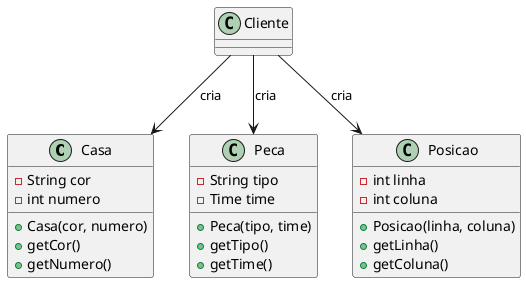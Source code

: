 @startuml TabuleiroSemFlyweight

class Casa {
    -String cor
    -int numero
    +Casa(cor, numero)
    +getCor()
    +getNumero()
}

class Peca {
    -String tipo
    -Time time
    +Peca(tipo, time)
    +getTipo()
    +getTime()
}

class Posicao {
    -int linha
    -int coluna
    +Posicao(linha, coluna)
    +getLinha()
    +getColuna()
}

' Cliente cria diretamente cada objeto, sem compartilhamento
Cliente --> Casa : cria
Cliente --> Peca : cria
Cliente --> Posicao : cria

@enduml